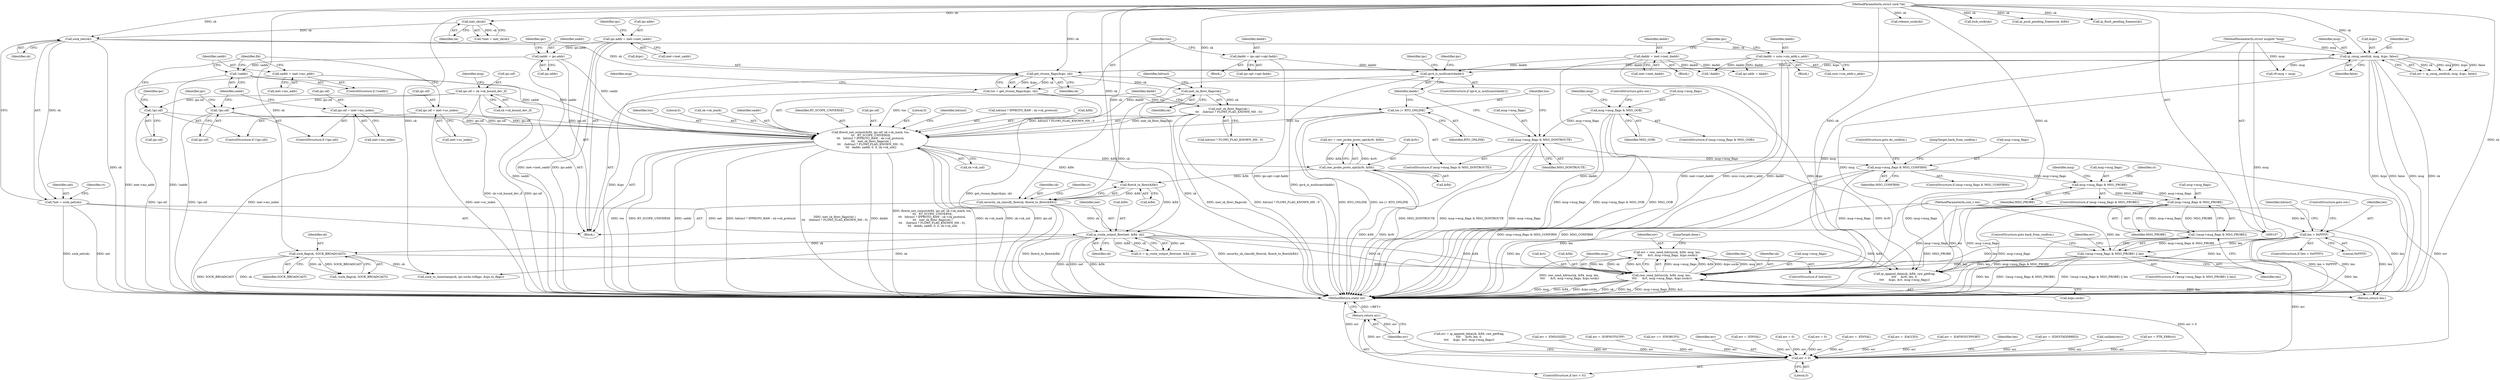 digraph "0_linux_8f659a03a0ba9289b9aeb9b4470e6fb263d6f483@API" {
"1000542" [label="(Call,err = raw_send_hdrinc(sk, &fl4, msg, len,\n \t\t\t\t      &rt, msg->msg_flags, &ipc.sockc))"];
"1000544" [label="(Call,raw_send_hdrinc(sk, &fl4, msg, len,\n \t\t\t\t      &rt, msg->msg_flags, &ipc.sockc))"];
"1000499" [label="(Call,ip_route_output_flow(net, &fl4, sk))"];
"1000118" [label="(Call,*net = sock_net(sk))"];
"1000120" [label="(Call,sock_net(sk))"];
"1000115" [label="(Call,inet_sk(sk))"];
"1000108" [label="(MethodParameterIn,struct sock *sk)"];
"1000494" [label="(Call,flowi4_to_flowi(&fl4))"];
"1000437" [label="(Call,flowi4_init_output(&fl4, ipc.oif, sk->sk_mark, tos,\n \t\t\t   RT_SCOPE_UNIVERSE,\n\t\t\t   hdrincl ? IPPROTO_RAW : sk->sk_protocol,\n \t\t\t   inet_sk_flowi_flags(sk) |\n\t\t\t    (hdrincl ? FLOWI_FLAG_KNOWN_NH : 0),\n \t\t\t   daddr, saddr, 0, 0, sk->sk_uid))"];
"1000426" [label="(Call,!ipc.oif)"];
"1000266" [label="(Call,ipc.oif = sk->sk_bound_dev_if)"];
"1000430" [label="(Call,ipc.oif = inet->uc_index)"];
"1000409" [label="(Call,ipc.oif = inet->mc_index)"];
"1000405" [label="(Call,!ipc.oif)"];
"1000397" [label="(Call,tos |= RTO_ONLINK)"];
"1000385" [label="(Call,tos = get_rtconn_flags(&ipc, sk))"];
"1000387" [label="(Call,get_rtconn_flags(&ipc, sk))"];
"1000280" [label="(Call,ip_cmsg_send(sk, msg, &ipc, false))"];
"1000109" [label="(MethodParameterIn,struct msghdr *msg)"];
"1000454" [label="(Call,inet_sk_flowi_flags(sk) |\n\t\t\t    (hdrincl ? FLOWI_FLAG_KNOWN_NH : 0))"];
"1000455" [label="(Call,inet_sk_flowi_flags(sk))"];
"1000401" [label="(Call,ipv4_is_multicast(daddr))"];
"1000376" [label="(Call,daddr = ipc.opt->opt.faddr)"];
"1000224" [label="(Call,daddr = inet->inet_daddr)"];
"1000204" [label="(Call,daddr = usin->sin_addr.s_addr)"];
"1000302" [label="(Call,saddr = ipc.addr)"];
"1000238" [label="(Call,ipc.addr = inet->inet_saddr)"];
"1000419" [label="(Call,saddr = inet->mc_addr)"];
"1000417" [label="(Call,!saddr)"];
"1000484" [label="(Call,raw_probe_proto_opt(&rfv, &fl4))"];
"1000492" [label="(Call,security_sk_classify_flow(sk, flowi4_to_flowi(&fl4)))"];
"1000528" [label="(Call,sock_flag(sk, SOCK_BROADCAST))"];
"1000673" [label="(Call,!(msg->msg_flags & MSG_PROBE) || len)"];
"1000674" [label="(Call,!(msg->msg_flags & MSG_PROBE))"];
"1000675" [label="(Call,msg->msg_flags & MSG_PROBE)"];
"1000658" [label="(Call,msg->msg_flags & MSG_PROBE)"];
"1000533" [label="(Call,msg->msg_flags & MSG_CONFIRM)"];
"1000392" [label="(Call,msg->msg_flags & MSG_DONTROUTE)"];
"1000158" [label="(Call,msg->msg_flags & MSG_OOB)"];
"1000144" [label="(Call,len > 0xFFFF)"];
"1000110" [label="(MethodParameterIn,size_t len)"];
"1000649" [label="(Call,err < 0)"];
"1000652" [label="(Return,return err;)"];
"1000561" [label="(Call,sock_tx_timestamp(sk, ipc.sockc.tsflags, &ipc.tx_flags))"];
"1000108" [label="(MethodParameterIn,struct sock *sk)"];
"1000494" [label="(Call,flowi4_to_flowi(&fl4))"];
"1000482" [label="(Call,err = raw_probe_proto_opt(&rfv, &fl4))"];
"1000109" [label="(MethodParameterIn,struct msghdr *msg)"];
"1000391" [label="(ControlStructure,if (msg->msg_flags & MSG_DONTROUTE))"];
"1000681" [label="(ControlStructure,goto back_from_confirm;)"];
"1000401" [label="(Call,ipv4_is_multicast(daddr))"];
"1000672" [label="(ControlStructure,if (!(msg->msg_flags & MSG_PROBE) || len))"];
"1000464" [label="(Literal,0)"];
"1000533" [label="(Call,msg->msg_flags & MSG_CONFIRM)"];
"1000120" [label="(Call,sock_net(sk))"];
"1000402" [label="(Identifier,daddr)"];
"1000371" [label="(Block,)"];
"1000680" [label="(Identifier,len)"];
"1000686" [label="(MethodReturn,static int)"];
"1000500" [label="(Identifier,net)"];
"1000528" [label="(Call,sock_flag(sk, SOCK_BROADCAST))"];
"1000304" [label="(Call,ipc.addr)"];
"1000376" [label="(Call,daddr = ipc.opt->opt.faddr)"];
"1000555" [label="(Call,&ipc.sockc)"];
"1000487" [label="(Call,&fl4)"];
"1000495" [label="(Call,&fl4)"];
"1000675" [label="(Call,msg->msg_flags & MSG_PROBE)"];
"1000485" [label="(Call,&rfv)"];
"1000492" [label="(Call,security_sk_classify_flow(sk, flowi4_to_flowi(&fl4)))"];
"1000470" [label="(Identifier,hdrincl)"];
"1000377" [label="(Identifier,daddr)"];
"1000532" [label="(ControlStructure,if (msg->msg_flags & MSG_CONFIRM))"];
"1000158" [label="(Call,msg->msg_flags & MSG_OOB)"];
"1000586" [label="(Call,err = ip_append_data(sk, &fl4, raw_getfrag,\n\t\t\t\t     &rfv, len, 0,\n\t\t\t\t     &ipc, &rt, msg->msg_flags))"];
"1000139" [label="(Call,err = -EMSGSIZE)"];
"1000162" [label="(Identifier,MSG_OOB)"];
"1000658" [label="(Call,msg->msg_flags & MSG_PROBE)"];
"1000309" [label="(Identifier,ipc)"];
"1000153" [label="(Call,err = -EOPNOTSUPP)"];
"1000285" [label="(Identifier,false)"];
"1000116" [label="(Identifier,sk)"];
"1000226" [label="(Call,inet->inet_daddr)"];
"1000542" [label="(Call,err = raw_send_hdrinc(sk, &fl4, msg, len,\n \t\t\t\t      &rt, msg->msg_flags, &ipc.sockc))"];
"1000307" [label="(Call,ipc.addr = daddr)"];
"1000206" [label="(Call,usin->sin_addr.s_addr)"];
"1000418" [label="(Identifier,saddr)"];
"1000625" [label="(Call,err == -ENOBUFS)"];
"1000437" [label="(Call,flowi4_init_output(&fl4, ipc.oif, sk->sk_mark, tos,\n \t\t\t   RT_SCOPE_UNIVERSE,\n\t\t\t   hdrincl ? IPPROTO_RAW : sk->sk_protocol,\n \t\t\t   inet_sk_flowi_flags(sk) |\n\t\t\t    (hdrincl ? FLOWI_FLAG_KNOWN_NH : 0),\n \t\t\t   daddr, saddr, 0, 0, sk->sk_uid))"];
"1000683" [label="(Identifier,err)"];
"1000530" [label="(Identifier,SOCK_BROADCAST)"];
"1000650" [label="(Identifier,err)"];
"1000125" [label="(Identifier,rt)"];
"1000666" [label="(Identifier,rt)"];
"1000455" [label="(Call,inet_sk_flowi_flags(sk))"];
"1000454" [label="(Call,inet_sk_flowi_flags(sk) |\n\t\t\t    (hdrincl ? FLOWI_FLAG_KNOWN_NH : 0))"];
"1000204" [label="(Call,daddr = usin->sin_addr.s_addr)"];
"1000302" [label="(Call,saddr = ipc.addr)"];
"1000405" [label="(Call,!ipc.oif)"];
"1000461" [label="(Identifier,daddr)"];
"1000421" [label="(Call,inet->mc_addr)"];
"1000232" [label="(Identifier,ipc)"];
"1000498" [label="(Identifier,rt)"];
"1000356" [label="(Call,err = -EINVAL)"];
"1000144" [label="(Call,len > 0xFFFF)"];
"1000266" [label="(Call,ipc.oif = sk->sk_bound_dev_if)"];
"1000275" [label="(Identifier,msg)"];
"1000212" [label="(Block,)"];
"1000205" [label="(Identifier,daddr)"];
"1000413" [label="(Call,inet->mc_index)"];
"1000118" [label="(Call,*net = sock_net(sk))"];
"1000677" [label="(Identifier,msg)"];
"1000432" [label="(Identifier,ipc)"];
"1000428" [label="(Identifier,ipc)"];
"1000147" [label="(ControlStructure,goto out;)"];
"1000434" [label="(Call,inet->uc_index)"];
"1000159" [label="(Call,msg->msg_flags)"];
"1000636" [label="(Call,release_sock(sk))"];
"1000550" [label="(Call,&rt)"];
"1000546" [label="(Call,&fl4)"];
"1000493" [label="(Identifier,sk)"];
"1000238" [label="(Call,ipc.addr = inet->inet_saddr)"];
"1000224" [label="(Call,daddr = inet->inet_daddr)"];
"1000499" [label="(Call,ip_route_output_flow(net, &fl4, sk))"];
"1000633" [label="(Call,err = 0)"];
"1000280" [label="(Call,ip_cmsg_send(sk, msg, &ipc, false))"];
"1000674" [label="(Call,!(msg->msg_flags & MSG_PROBE))"];
"1000682" [label="(Call,err = 0)"];
"1000393" [label="(Call,msg->msg_flags)"];
"1000169" [label="(Call,err = -EINVAL)"];
"1000143" [label="(ControlStructure,if (len > 0xFFFF))"];
"1000430" [label="(Call,ipc.oif = inet->uc_index)"];
"1000386" [label="(Identifier,tos)"];
"1000373" [label="(Call,!daddr)"];
"1000448" [label="(Call,hdrincl ? IPPROTO_RAW : sk->sk_protocol)"];
"1000438" [label="(Call,&fl4)"];
"1000446" [label="(Identifier,tos)"];
"1000659" [label="(Call,msg->msg_flags)"];
"1000417" [label="(Call,!saddr)"];
"1000497" [label="(Call,rt = ip_route_output_flow(net, &fl4, sk))"];
"1000385" [label="(Call,tos = get_rtconn_flags(&ipc, sk))"];
"1000529" [label="(Identifier,sk)"];
"1000463" [label="(Literal,0)"];
"1000439" [label="(Identifier,fl4)"];
"1000443" [label="(Call,sk->sk_mark)"];
"1000392" [label="(Call,msg->msg_flags & MSG_DONTROUTE)"];
"1000110" [label="(MethodParameterIn,size_t len)"];
"1000115" [label="(Call,inet_sk(sk))"];
"1000425" [label="(ControlStructure,if (!ipc.oif))"];
"1000537" [label="(Identifier,MSG_CONFIRM)"];
"1000166" [label="(Identifier,msg)"];
"1000270" [label="(Call,sk->sk_bound_dev_if)"];
"1000426" [label="(Call,!ipc.oif)"];
"1000588" [label="(Call,ip_append_data(sk, &fl4, raw_getfrag,\n\t\t\t\t     &rfv, len, 0,\n\t\t\t\t     &ipc, &rt, msg->msg_flags))"];
"1000113" [label="(Call,*inet = inet_sk(sk))"];
"1000396" [label="(Identifier,MSG_DONTROUTE)"];
"1000431" [label="(Call,ipc.oif)"];
"1000407" [label="(Identifier,ipc)"];
"1000387" [label="(Call,get_rtconn_flags(&ipc, sk))"];
"1000516" [label="(Call,err = -EACCES)"];
"1000411" [label="(Identifier,ipc)"];
"1000548" [label="(Identifier,msg)"];
"1000419" [label="(Call,saddr = inet->mc_addr)"];
"1000457" [label="(Call,hdrincl ? FLOWI_FLAG_KNOWN_NH : 0)"];
"1000406" [label="(Call,ipc.oif)"];
"1000400" [label="(ControlStructure,if (ipv4_is_multicast(daddr)))"];
"1000239" [label="(Call,ipc.addr)"];
"1000195" [label="(Call,err = -EAFNOSUPPORT)"];
"1000673" [label="(Call,!(msg->msg_flags & MSG_PROBE) || len)"];
"1000501" [label="(Call,&fl4)"];
"1000584" [label="(Call,lock_sock(sk))"];
"1000462" [label="(Identifier,saddr)"];
"1000397" [label="(Call,tos |= RTO_ONLINK)"];
"1000549" [label="(Identifier,len)"];
"1000146" [label="(Literal,0xFFFF)"];
"1000399" [label="(Identifier,RTO_ONLINK)"];
"1000619" [label="(Call,ip_push_pending_frames(sk, &fl4))"];
"1000420" [label="(Identifier,saddr)"];
"1000503" [label="(Identifier,sk)"];
"1000456" [label="(Identifier,sk)"];
"1000648" [label="(ControlStructure,if (err < 0))"];
"1000111" [label="(Block,)"];
"1000283" [label="(Call,&ipc)"];
"1000247" [label="(Identifier,ipc)"];
"1000638" [label="(JumpTarget,done:)"];
"1000394" [label="(Identifier,msg)"];
"1000539" [label="(JumpTarget,back_from_confirm:)"];
"1000652" [label="(Return,return err;)"];
"1000410" [label="(Call,ipc.oif)"];
"1000267" [label="(Call,ipc.oif)"];
"1000145" [label="(Identifier,len)"];
"1000655" [label="(Identifier,len)"];
"1000465" [label="(Call,sk->sk_uid)"];
"1000163" [label="(ControlStructure,goto out;)"];
"1000654" [label="(Return,return len;)"];
"1000303" [label="(Identifier,saddr)"];
"1000278" [label="(Call,err = ip_cmsg_send(sk, msg, &ipc, false))"];
"1000242" [label="(Call,inet->inet_saddr)"];
"1000157" [label="(ControlStructure,if (msg->msg_flags & MSG_OOB))"];
"1000545" [label="(Identifier,sk)"];
"1000447" [label="(Identifier,RT_SCOPE_UNIVERSE)"];
"1000225" [label="(Identifier,daddr)"];
"1000649" [label="(Call,err < 0)"];
"1000119" [label="(Identifier,net)"];
"1000657" [label="(ControlStructure,if (msg->msg_flags & MSG_PROBE))"];
"1000213" [label="(Call,err = -EDESTADDRREQ)"];
"1000440" [label="(Call,ipc.oif)"];
"1000534" [label="(Call,msg->msg_flags)"];
"1000651" [label="(Literal,0)"];
"1000527" [label="(Call,!sock_flag(sk, SOCK_BROADCAST))"];
"1000662" [label="(Identifier,MSG_PROBE)"];
"1000427" [label="(Call,ipc.oif)"];
"1000398" [label="(Identifier,tos)"];
"1000552" [label="(Call,msg->msg_flags)"];
"1000388" [label="(Call,&ipc)"];
"1000168" [label="(Block,)"];
"1000281" [label="(Identifier,sk)"];
"1000390" [label="(Identifier,sk)"];
"1000679" [label="(Identifier,MSG_PROBE)"];
"1000540" [label="(ControlStructure,if (hdrincl))"];
"1000282" [label="(Identifier,msg)"];
"1000149" [label="(Identifier,hdrincl)"];
"1000287" [label="(Call,unlikely(err))"];
"1000544" [label="(Call,raw_send_hdrinc(sk, &fl4, msg, len,\n \t\t\t\t      &rt, msg->msg_flags, &ipc.sockc))"];
"1000606" [label="(Call,ip_flush_pending_frames(sk))"];
"1000676" [label="(Call,msg->msg_flags)"];
"1000378" [label="(Call,ipc.opt->opt.faddr)"];
"1000472" [label="(Call,rfv.msg = msg)"];
"1000458" [label="(Identifier,hdrincl)"];
"1000538" [label="(ControlStructure,goto do_confirm;)"];
"1000543" [label="(Identifier,err)"];
"1000404" [label="(ControlStructure,if (!ipc.oif))"];
"1000508" [label="(Call,err = PTR_ERR(rt))"];
"1000484" [label="(Call,raw_probe_proto_opt(&rfv, &fl4))"];
"1000416" [label="(ControlStructure,if (!saddr))"];
"1000653" [label="(Identifier,err)"];
"1000409" [label="(Call,ipc.oif = inet->mc_index)"];
"1000121" [label="(Identifier,sk)"];
"1000542" -> "1000540"  [label="AST: "];
"1000542" -> "1000544"  [label="CFG: "];
"1000543" -> "1000542"  [label="AST: "];
"1000544" -> "1000542"  [label="AST: "];
"1000638" -> "1000542"  [label="CFG: "];
"1000542" -> "1000686"  [label="DDG: raw_send_hdrinc(sk, &fl4, msg, len,\n \t\t\t\t      &rt, msg->msg_flags, &ipc.sockc)"];
"1000544" -> "1000542"  [label="DDG: msg->msg_flags"];
"1000544" -> "1000542"  [label="DDG: &fl4"];
"1000544" -> "1000542"  [label="DDG: &ipc.sockc"];
"1000544" -> "1000542"  [label="DDG: msg"];
"1000544" -> "1000542"  [label="DDG: len"];
"1000544" -> "1000542"  [label="DDG: sk"];
"1000544" -> "1000542"  [label="DDG: &rt"];
"1000542" -> "1000649"  [label="DDG: err"];
"1000544" -> "1000555"  [label="CFG: "];
"1000545" -> "1000544"  [label="AST: "];
"1000546" -> "1000544"  [label="AST: "];
"1000548" -> "1000544"  [label="AST: "];
"1000549" -> "1000544"  [label="AST: "];
"1000550" -> "1000544"  [label="AST: "];
"1000552" -> "1000544"  [label="AST: "];
"1000555" -> "1000544"  [label="AST: "];
"1000544" -> "1000686"  [label="DDG: &rt"];
"1000544" -> "1000686"  [label="DDG: msg"];
"1000544" -> "1000686"  [label="DDG: &fl4"];
"1000544" -> "1000686"  [label="DDG: &ipc.sockc"];
"1000544" -> "1000686"  [label="DDG: sk"];
"1000544" -> "1000686"  [label="DDG: len"];
"1000544" -> "1000686"  [label="DDG: msg->msg_flags"];
"1000499" -> "1000544"  [label="DDG: sk"];
"1000499" -> "1000544"  [label="DDG: &fl4"];
"1000528" -> "1000544"  [label="DDG: sk"];
"1000108" -> "1000544"  [label="DDG: sk"];
"1000280" -> "1000544"  [label="DDG: msg"];
"1000109" -> "1000544"  [label="DDG: msg"];
"1000673" -> "1000544"  [label="DDG: len"];
"1000144" -> "1000544"  [label="DDG: len"];
"1000110" -> "1000544"  [label="DDG: len"];
"1000675" -> "1000544"  [label="DDG: msg->msg_flags"];
"1000533" -> "1000544"  [label="DDG: msg->msg_flags"];
"1000544" -> "1000654"  [label="DDG: len"];
"1000499" -> "1000497"  [label="AST: "];
"1000499" -> "1000503"  [label="CFG: "];
"1000500" -> "1000499"  [label="AST: "];
"1000501" -> "1000499"  [label="AST: "];
"1000503" -> "1000499"  [label="AST: "];
"1000497" -> "1000499"  [label="CFG: "];
"1000499" -> "1000686"  [label="DDG: sk"];
"1000499" -> "1000686"  [label="DDG: net"];
"1000499" -> "1000686"  [label="DDG: &fl4"];
"1000499" -> "1000497"  [label="DDG: net"];
"1000499" -> "1000497"  [label="DDG: &fl4"];
"1000499" -> "1000497"  [label="DDG: sk"];
"1000118" -> "1000499"  [label="DDG: net"];
"1000494" -> "1000499"  [label="DDG: &fl4"];
"1000492" -> "1000499"  [label="DDG: sk"];
"1000108" -> "1000499"  [label="DDG: sk"];
"1000499" -> "1000528"  [label="DDG: sk"];
"1000499" -> "1000561"  [label="DDG: sk"];
"1000499" -> "1000588"  [label="DDG: &fl4"];
"1000118" -> "1000111"  [label="AST: "];
"1000118" -> "1000120"  [label="CFG: "];
"1000119" -> "1000118"  [label="AST: "];
"1000120" -> "1000118"  [label="AST: "];
"1000125" -> "1000118"  [label="CFG: "];
"1000118" -> "1000686"  [label="DDG: sock_net(sk)"];
"1000118" -> "1000686"  [label="DDG: net"];
"1000120" -> "1000118"  [label="DDG: sk"];
"1000120" -> "1000121"  [label="CFG: "];
"1000121" -> "1000120"  [label="AST: "];
"1000120" -> "1000686"  [label="DDG: sk"];
"1000115" -> "1000120"  [label="DDG: sk"];
"1000108" -> "1000120"  [label="DDG: sk"];
"1000120" -> "1000280"  [label="DDG: sk"];
"1000120" -> "1000387"  [label="DDG: sk"];
"1000115" -> "1000113"  [label="AST: "];
"1000115" -> "1000116"  [label="CFG: "];
"1000116" -> "1000115"  [label="AST: "];
"1000113" -> "1000115"  [label="CFG: "];
"1000115" -> "1000113"  [label="DDG: sk"];
"1000108" -> "1000115"  [label="DDG: sk"];
"1000108" -> "1000107"  [label="AST: "];
"1000108" -> "1000686"  [label="DDG: sk"];
"1000108" -> "1000280"  [label="DDG: sk"];
"1000108" -> "1000387"  [label="DDG: sk"];
"1000108" -> "1000455"  [label="DDG: sk"];
"1000108" -> "1000492"  [label="DDG: sk"];
"1000108" -> "1000528"  [label="DDG: sk"];
"1000108" -> "1000561"  [label="DDG: sk"];
"1000108" -> "1000584"  [label="DDG: sk"];
"1000108" -> "1000588"  [label="DDG: sk"];
"1000108" -> "1000606"  [label="DDG: sk"];
"1000108" -> "1000619"  [label="DDG: sk"];
"1000108" -> "1000636"  [label="DDG: sk"];
"1000494" -> "1000492"  [label="AST: "];
"1000494" -> "1000495"  [label="CFG: "];
"1000495" -> "1000494"  [label="AST: "];
"1000492" -> "1000494"  [label="CFG: "];
"1000494" -> "1000492"  [label="DDG: &fl4"];
"1000437" -> "1000494"  [label="DDG: &fl4"];
"1000484" -> "1000494"  [label="DDG: &fl4"];
"1000437" -> "1000111"  [label="AST: "];
"1000437" -> "1000465"  [label="CFG: "];
"1000438" -> "1000437"  [label="AST: "];
"1000440" -> "1000437"  [label="AST: "];
"1000443" -> "1000437"  [label="AST: "];
"1000446" -> "1000437"  [label="AST: "];
"1000447" -> "1000437"  [label="AST: "];
"1000448" -> "1000437"  [label="AST: "];
"1000454" -> "1000437"  [label="AST: "];
"1000461" -> "1000437"  [label="AST: "];
"1000462" -> "1000437"  [label="AST: "];
"1000463" -> "1000437"  [label="AST: "];
"1000464" -> "1000437"  [label="AST: "];
"1000465" -> "1000437"  [label="AST: "];
"1000470" -> "1000437"  [label="CFG: "];
"1000437" -> "1000686"  [label="DDG: daddr"];
"1000437" -> "1000686"  [label="DDG: flowi4_init_output(&fl4, ipc.oif, sk->sk_mark, tos,\n \t\t\t   RT_SCOPE_UNIVERSE,\n\t\t\t   hdrincl ? IPPROTO_RAW : sk->sk_protocol,\n \t\t\t   inet_sk_flowi_flags(sk) |\n\t\t\t    (hdrincl ? FLOWI_FLAG_KNOWN_NH : 0),\n \t\t\t   daddr, saddr, 0, 0, sk->sk_uid)"];
"1000437" -> "1000686"  [label="DDG: sk->sk_mark"];
"1000437" -> "1000686"  [label="DDG: sk->sk_uid"];
"1000437" -> "1000686"  [label="DDG: ipc.oif"];
"1000437" -> "1000686"  [label="DDG: tos"];
"1000437" -> "1000686"  [label="DDG: RT_SCOPE_UNIVERSE"];
"1000437" -> "1000686"  [label="DDG: saddr"];
"1000437" -> "1000686"  [label="DDG: hdrincl ? IPPROTO_RAW : sk->sk_protocol"];
"1000437" -> "1000686"  [label="DDG: inet_sk_flowi_flags(sk) |\n\t\t\t    (hdrincl ? FLOWI_FLAG_KNOWN_NH : 0)"];
"1000426" -> "1000437"  [label="DDG: ipc.oif"];
"1000430" -> "1000437"  [label="DDG: ipc.oif"];
"1000409" -> "1000437"  [label="DDG: ipc.oif"];
"1000405" -> "1000437"  [label="DDG: ipc.oif"];
"1000397" -> "1000437"  [label="DDG: tos"];
"1000385" -> "1000437"  [label="DDG: tos"];
"1000454" -> "1000437"  [label="DDG: inet_sk_flowi_flags(sk)"];
"1000454" -> "1000437"  [label="DDG: hdrincl ? FLOWI_FLAG_KNOWN_NH : 0"];
"1000401" -> "1000437"  [label="DDG: daddr"];
"1000302" -> "1000437"  [label="DDG: saddr"];
"1000419" -> "1000437"  [label="DDG: saddr"];
"1000417" -> "1000437"  [label="DDG: saddr"];
"1000437" -> "1000484"  [label="DDG: &fl4"];
"1000426" -> "1000425"  [label="AST: "];
"1000426" -> "1000427"  [label="CFG: "];
"1000427" -> "1000426"  [label="AST: "];
"1000432" -> "1000426"  [label="CFG: "];
"1000439" -> "1000426"  [label="CFG: "];
"1000426" -> "1000686"  [label="DDG: !ipc.oif"];
"1000266" -> "1000426"  [label="DDG: ipc.oif"];
"1000266" -> "1000111"  [label="AST: "];
"1000266" -> "1000270"  [label="CFG: "];
"1000267" -> "1000266"  [label="AST: "];
"1000270" -> "1000266"  [label="AST: "];
"1000275" -> "1000266"  [label="CFG: "];
"1000266" -> "1000686"  [label="DDG: ipc.oif"];
"1000266" -> "1000686"  [label="DDG: sk->sk_bound_dev_if"];
"1000266" -> "1000405"  [label="DDG: ipc.oif"];
"1000430" -> "1000425"  [label="AST: "];
"1000430" -> "1000434"  [label="CFG: "];
"1000431" -> "1000430"  [label="AST: "];
"1000434" -> "1000430"  [label="AST: "];
"1000439" -> "1000430"  [label="CFG: "];
"1000430" -> "1000686"  [label="DDG: inet->uc_index"];
"1000409" -> "1000404"  [label="AST: "];
"1000409" -> "1000413"  [label="CFG: "];
"1000410" -> "1000409"  [label="AST: "];
"1000413" -> "1000409"  [label="AST: "];
"1000418" -> "1000409"  [label="CFG: "];
"1000409" -> "1000686"  [label="DDG: inet->mc_index"];
"1000405" -> "1000404"  [label="AST: "];
"1000405" -> "1000406"  [label="CFG: "];
"1000406" -> "1000405"  [label="AST: "];
"1000411" -> "1000405"  [label="CFG: "];
"1000418" -> "1000405"  [label="CFG: "];
"1000405" -> "1000686"  [label="DDG: !ipc.oif"];
"1000397" -> "1000391"  [label="AST: "];
"1000397" -> "1000399"  [label="CFG: "];
"1000398" -> "1000397"  [label="AST: "];
"1000399" -> "1000397"  [label="AST: "];
"1000402" -> "1000397"  [label="CFG: "];
"1000397" -> "1000686"  [label="DDG: tos |= RTO_ONLINK"];
"1000397" -> "1000686"  [label="DDG: RTO_ONLINK"];
"1000385" -> "1000397"  [label="DDG: tos"];
"1000385" -> "1000111"  [label="AST: "];
"1000385" -> "1000387"  [label="CFG: "];
"1000386" -> "1000385"  [label="AST: "];
"1000387" -> "1000385"  [label="AST: "];
"1000394" -> "1000385"  [label="CFG: "];
"1000385" -> "1000686"  [label="DDG: get_rtconn_flags(&ipc, sk)"];
"1000387" -> "1000385"  [label="DDG: &ipc"];
"1000387" -> "1000385"  [label="DDG: sk"];
"1000387" -> "1000390"  [label="CFG: "];
"1000388" -> "1000387"  [label="AST: "];
"1000390" -> "1000387"  [label="AST: "];
"1000387" -> "1000686"  [label="DDG: &ipc"];
"1000280" -> "1000387"  [label="DDG: &ipc"];
"1000280" -> "1000387"  [label="DDG: sk"];
"1000387" -> "1000455"  [label="DDG: sk"];
"1000387" -> "1000588"  [label="DDG: &ipc"];
"1000280" -> "1000278"  [label="AST: "];
"1000280" -> "1000285"  [label="CFG: "];
"1000281" -> "1000280"  [label="AST: "];
"1000282" -> "1000280"  [label="AST: "];
"1000283" -> "1000280"  [label="AST: "];
"1000285" -> "1000280"  [label="AST: "];
"1000278" -> "1000280"  [label="CFG: "];
"1000280" -> "1000686"  [label="DDG: false"];
"1000280" -> "1000686"  [label="DDG: msg"];
"1000280" -> "1000686"  [label="DDG: sk"];
"1000280" -> "1000686"  [label="DDG: &ipc"];
"1000280" -> "1000278"  [label="DDG: sk"];
"1000280" -> "1000278"  [label="DDG: msg"];
"1000280" -> "1000278"  [label="DDG: &ipc"];
"1000280" -> "1000278"  [label="DDG: false"];
"1000109" -> "1000280"  [label="DDG: msg"];
"1000280" -> "1000472"  [label="DDG: msg"];
"1000109" -> "1000107"  [label="AST: "];
"1000109" -> "1000686"  [label="DDG: msg"];
"1000109" -> "1000472"  [label="DDG: msg"];
"1000454" -> "1000457"  [label="CFG: "];
"1000455" -> "1000454"  [label="AST: "];
"1000457" -> "1000454"  [label="AST: "];
"1000461" -> "1000454"  [label="CFG: "];
"1000454" -> "1000686"  [label="DDG: inet_sk_flowi_flags(sk)"];
"1000454" -> "1000686"  [label="DDG: hdrincl ? FLOWI_FLAG_KNOWN_NH : 0"];
"1000455" -> "1000454"  [label="DDG: sk"];
"1000455" -> "1000456"  [label="CFG: "];
"1000456" -> "1000455"  [label="AST: "];
"1000458" -> "1000455"  [label="CFG: "];
"1000455" -> "1000686"  [label="DDG: sk"];
"1000455" -> "1000492"  [label="DDG: sk"];
"1000401" -> "1000400"  [label="AST: "];
"1000401" -> "1000402"  [label="CFG: "];
"1000402" -> "1000401"  [label="AST: "];
"1000407" -> "1000401"  [label="CFG: "];
"1000428" -> "1000401"  [label="CFG: "];
"1000401" -> "1000686"  [label="DDG: ipv4_is_multicast(daddr)"];
"1000376" -> "1000401"  [label="DDG: daddr"];
"1000224" -> "1000401"  [label="DDG: daddr"];
"1000204" -> "1000401"  [label="DDG: daddr"];
"1000376" -> "1000371"  [label="AST: "];
"1000376" -> "1000378"  [label="CFG: "];
"1000377" -> "1000376"  [label="AST: "];
"1000378" -> "1000376"  [label="AST: "];
"1000386" -> "1000376"  [label="CFG: "];
"1000376" -> "1000686"  [label="DDG: ipc.opt->opt.faddr"];
"1000224" -> "1000212"  [label="AST: "];
"1000224" -> "1000226"  [label="CFG: "];
"1000225" -> "1000224"  [label="AST: "];
"1000226" -> "1000224"  [label="AST: "];
"1000232" -> "1000224"  [label="CFG: "];
"1000224" -> "1000686"  [label="DDG: daddr"];
"1000224" -> "1000686"  [label="DDG: inet->inet_daddr"];
"1000224" -> "1000307"  [label="DDG: daddr"];
"1000224" -> "1000373"  [label="DDG: daddr"];
"1000204" -> "1000168"  [label="AST: "];
"1000204" -> "1000206"  [label="CFG: "];
"1000205" -> "1000204"  [label="AST: "];
"1000206" -> "1000204"  [label="AST: "];
"1000232" -> "1000204"  [label="CFG: "];
"1000204" -> "1000686"  [label="DDG: usin->sin_addr.s_addr"];
"1000204" -> "1000686"  [label="DDG: daddr"];
"1000204" -> "1000307"  [label="DDG: daddr"];
"1000204" -> "1000373"  [label="DDG: daddr"];
"1000302" -> "1000111"  [label="AST: "];
"1000302" -> "1000304"  [label="CFG: "];
"1000303" -> "1000302"  [label="AST: "];
"1000304" -> "1000302"  [label="AST: "];
"1000309" -> "1000302"  [label="CFG: "];
"1000302" -> "1000686"  [label="DDG: saddr"];
"1000238" -> "1000302"  [label="DDG: ipc.addr"];
"1000302" -> "1000417"  [label="DDG: saddr"];
"1000238" -> "1000111"  [label="AST: "];
"1000238" -> "1000242"  [label="CFG: "];
"1000239" -> "1000238"  [label="AST: "];
"1000242" -> "1000238"  [label="AST: "];
"1000247" -> "1000238"  [label="CFG: "];
"1000238" -> "1000686"  [label="DDG: ipc.addr"];
"1000238" -> "1000686"  [label="DDG: inet->inet_saddr"];
"1000419" -> "1000416"  [label="AST: "];
"1000419" -> "1000421"  [label="CFG: "];
"1000420" -> "1000419"  [label="AST: "];
"1000421" -> "1000419"  [label="AST: "];
"1000439" -> "1000419"  [label="CFG: "];
"1000419" -> "1000686"  [label="DDG: inet->mc_addr"];
"1000417" -> "1000416"  [label="AST: "];
"1000417" -> "1000418"  [label="CFG: "];
"1000418" -> "1000417"  [label="AST: "];
"1000420" -> "1000417"  [label="CFG: "];
"1000439" -> "1000417"  [label="CFG: "];
"1000417" -> "1000686"  [label="DDG: !saddr"];
"1000484" -> "1000482"  [label="AST: "];
"1000484" -> "1000487"  [label="CFG: "];
"1000485" -> "1000484"  [label="AST: "];
"1000487" -> "1000484"  [label="AST: "];
"1000482" -> "1000484"  [label="CFG: "];
"1000484" -> "1000686"  [label="DDG: &fl4"];
"1000484" -> "1000686"  [label="DDG: &rfv"];
"1000484" -> "1000482"  [label="DDG: &rfv"];
"1000484" -> "1000482"  [label="DDG: &fl4"];
"1000484" -> "1000588"  [label="DDG: &rfv"];
"1000492" -> "1000111"  [label="AST: "];
"1000493" -> "1000492"  [label="AST: "];
"1000498" -> "1000492"  [label="CFG: "];
"1000492" -> "1000686"  [label="DDG: flowi4_to_flowi(&fl4)"];
"1000492" -> "1000686"  [label="DDG: security_sk_classify_flow(sk, flowi4_to_flowi(&fl4))"];
"1000528" -> "1000527"  [label="AST: "];
"1000528" -> "1000530"  [label="CFG: "];
"1000529" -> "1000528"  [label="AST: "];
"1000530" -> "1000528"  [label="AST: "];
"1000527" -> "1000528"  [label="CFG: "];
"1000528" -> "1000686"  [label="DDG: SOCK_BROADCAST"];
"1000528" -> "1000686"  [label="DDG: sk"];
"1000528" -> "1000527"  [label="DDG: sk"];
"1000528" -> "1000527"  [label="DDG: SOCK_BROADCAST"];
"1000528" -> "1000561"  [label="DDG: sk"];
"1000673" -> "1000672"  [label="AST: "];
"1000673" -> "1000674"  [label="CFG: "];
"1000673" -> "1000680"  [label="CFG: "];
"1000674" -> "1000673"  [label="AST: "];
"1000680" -> "1000673"  [label="AST: "];
"1000681" -> "1000673"  [label="CFG: "];
"1000683" -> "1000673"  [label="CFG: "];
"1000673" -> "1000686"  [label="DDG: len"];
"1000673" -> "1000686"  [label="DDG: !(msg->msg_flags & MSG_PROBE)"];
"1000673" -> "1000686"  [label="DDG: !(msg->msg_flags & MSG_PROBE) || len"];
"1000673" -> "1000588"  [label="DDG: len"];
"1000673" -> "1000654"  [label="DDG: len"];
"1000674" -> "1000673"  [label="DDG: msg->msg_flags & MSG_PROBE"];
"1000144" -> "1000673"  [label="DDG: len"];
"1000110" -> "1000673"  [label="DDG: len"];
"1000674" -> "1000675"  [label="CFG: "];
"1000675" -> "1000674"  [label="AST: "];
"1000680" -> "1000674"  [label="CFG: "];
"1000674" -> "1000686"  [label="DDG: msg->msg_flags & MSG_PROBE"];
"1000675" -> "1000674"  [label="DDG: msg->msg_flags"];
"1000675" -> "1000674"  [label="DDG: MSG_PROBE"];
"1000675" -> "1000679"  [label="CFG: "];
"1000676" -> "1000675"  [label="AST: "];
"1000679" -> "1000675"  [label="AST: "];
"1000675" -> "1000686"  [label="DDG: msg->msg_flags"];
"1000675" -> "1000686"  [label="DDG: MSG_PROBE"];
"1000675" -> "1000588"  [label="DDG: msg->msg_flags"];
"1000658" -> "1000675"  [label="DDG: msg->msg_flags"];
"1000658" -> "1000675"  [label="DDG: MSG_PROBE"];
"1000658" -> "1000657"  [label="AST: "];
"1000658" -> "1000662"  [label="CFG: "];
"1000659" -> "1000658"  [label="AST: "];
"1000662" -> "1000658"  [label="AST: "];
"1000666" -> "1000658"  [label="CFG: "];
"1000677" -> "1000658"  [label="CFG: "];
"1000533" -> "1000658"  [label="DDG: msg->msg_flags"];
"1000533" -> "1000532"  [label="AST: "];
"1000533" -> "1000537"  [label="CFG: "];
"1000534" -> "1000533"  [label="AST: "];
"1000537" -> "1000533"  [label="AST: "];
"1000538" -> "1000533"  [label="CFG: "];
"1000539" -> "1000533"  [label="CFG: "];
"1000533" -> "1000686"  [label="DDG: msg->msg_flags & MSG_CONFIRM"];
"1000533" -> "1000686"  [label="DDG: MSG_CONFIRM"];
"1000392" -> "1000533"  [label="DDG: msg->msg_flags"];
"1000533" -> "1000588"  [label="DDG: msg->msg_flags"];
"1000392" -> "1000391"  [label="AST: "];
"1000392" -> "1000396"  [label="CFG: "];
"1000393" -> "1000392"  [label="AST: "];
"1000396" -> "1000392"  [label="AST: "];
"1000398" -> "1000392"  [label="CFG: "];
"1000402" -> "1000392"  [label="CFG: "];
"1000392" -> "1000686"  [label="DDG: MSG_DONTROUTE"];
"1000392" -> "1000686"  [label="DDG: msg->msg_flags & MSG_DONTROUTE"];
"1000392" -> "1000686"  [label="DDG: msg->msg_flags"];
"1000158" -> "1000392"  [label="DDG: msg->msg_flags"];
"1000158" -> "1000157"  [label="AST: "];
"1000158" -> "1000162"  [label="CFG: "];
"1000159" -> "1000158"  [label="AST: "];
"1000162" -> "1000158"  [label="AST: "];
"1000163" -> "1000158"  [label="CFG: "];
"1000166" -> "1000158"  [label="CFG: "];
"1000158" -> "1000686"  [label="DDG: msg->msg_flags"];
"1000158" -> "1000686"  [label="DDG: msg->msg_flags & MSG_OOB"];
"1000158" -> "1000686"  [label="DDG: MSG_OOB"];
"1000144" -> "1000143"  [label="AST: "];
"1000144" -> "1000146"  [label="CFG: "];
"1000145" -> "1000144"  [label="AST: "];
"1000146" -> "1000144"  [label="AST: "];
"1000147" -> "1000144"  [label="CFG: "];
"1000149" -> "1000144"  [label="CFG: "];
"1000144" -> "1000686"  [label="DDG: len > 0xFFFF"];
"1000144" -> "1000686"  [label="DDG: len"];
"1000110" -> "1000144"  [label="DDG: len"];
"1000144" -> "1000588"  [label="DDG: len"];
"1000144" -> "1000654"  [label="DDG: len"];
"1000110" -> "1000107"  [label="AST: "];
"1000110" -> "1000686"  [label="DDG: len"];
"1000110" -> "1000588"  [label="DDG: len"];
"1000110" -> "1000654"  [label="DDG: len"];
"1000649" -> "1000648"  [label="AST: "];
"1000649" -> "1000651"  [label="CFG: "];
"1000650" -> "1000649"  [label="AST: "];
"1000651" -> "1000649"  [label="AST: "];
"1000653" -> "1000649"  [label="CFG: "];
"1000655" -> "1000649"  [label="CFG: "];
"1000649" -> "1000686"  [label="DDG: err < 0"];
"1000649" -> "1000686"  [label="DDG: err"];
"1000508" -> "1000649"  [label="DDG: err"];
"1000625" -> "1000649"  [label="DDG: err"];
"1000139" -> "1000649"  [label="DDG: err"];
"1000586" -> "1000649"  [label="DDG: err"];
"1000153" -> "1000649"  [label="DDG: err"];
"1000287" -> "1000649"  [label="DDG: err"];
"1000169" -> "1000649"  [label="DDG: err"];
"1000516" -> "1000649"  [label="DDG: err"];
"1000682" -> "1000649"  [label="DDG: err"];
"1000356" -> "1000649"  [label="DDG: err"];
"1000482" -> "1000649"  [label="DDG: err"];
"1000213" -> "1000649"  [label="DDG: err"];
"1000195" -> "1000649"  [label="DDG: err"];
"1000633" -> "1000649"  [label="DDG: err"];
"1000649" -> "1000652"  [label="DDG: err"];
"1000652" -> "1000648"  [label="AST: "];
"1000652" -> "1000653"  [label="CFG: "];
"1000653" -> "1000652"  [label="AST: "];
"1000686" -> "1000652"  [label="CFG: "];
"1000652" -> "1000686"  [label="DDG: <RET>"];
"1000653" -> "1000652"  [label="DDG: err"];
}
